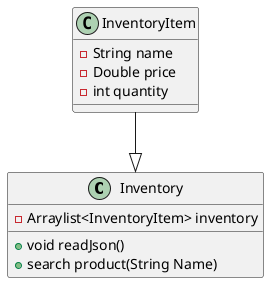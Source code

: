 @startuml
class Inventory{
    -Arraylist<InventoryItem> inventory

    +void readJson()
    +search product(String Name)
}
class InventoryItem{
    -String name
    -Double price
    -int quantity
}
InventoryItem--|>Inventory
@enduml